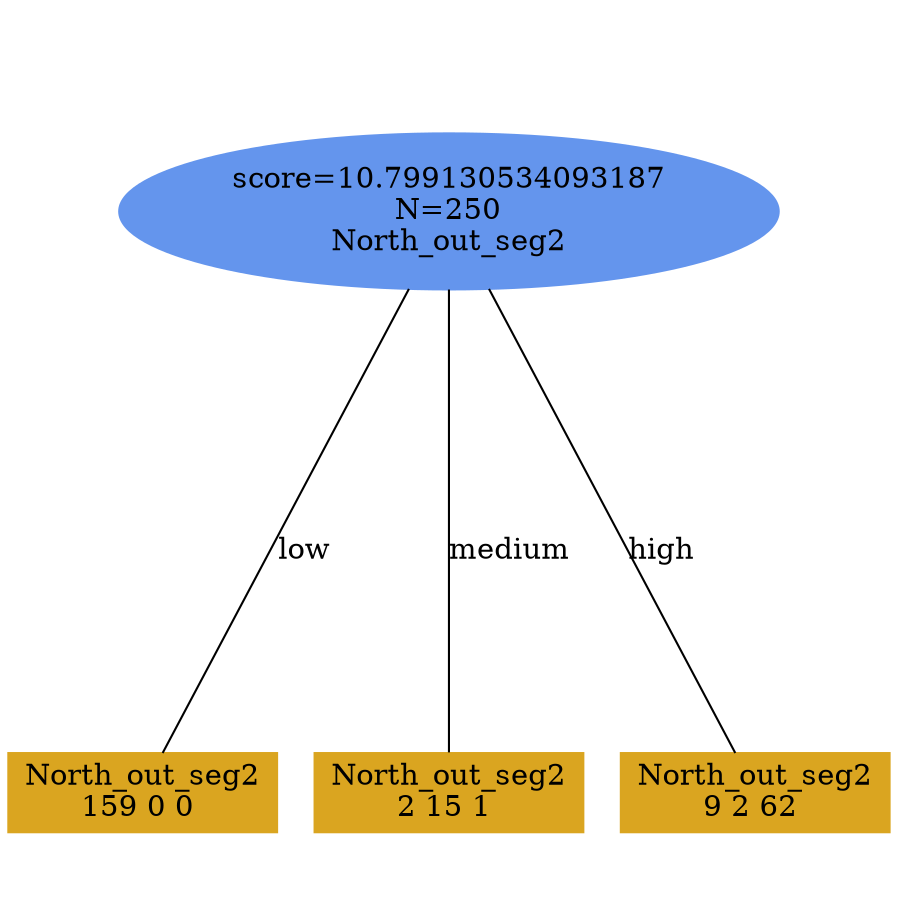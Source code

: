 digraph "DD" {
size = "7.5,10"
ratio=1.0;
center = true;
edge [dir = none];
{ rank = same; node [shape=ellipse, style=filled, color=cornflowerblue];"1778" [label="score=10.799130534093187\nN=250\nNorth_out_seg2"];}
{ rank = same; node [shape=box, style=filled, color=goldenrod];"1779" [label="North_out_seg2\n159 0 0 "];}
{ rank = same; node [shape=box, style=filled, color=goldenrod];"1780" [label="North_out_seg2\n2 15 1 "];}
{ rank = same; node [shape=box, style=filled, color=goldenrod];"1781" [label="North_out_seg2\n9 2 62 "];}
"1778" -> "1779" [label = "low"];
"1778" -> "1780" [label = "medium"];
"1778" -> "1781" [label = "high"];

}